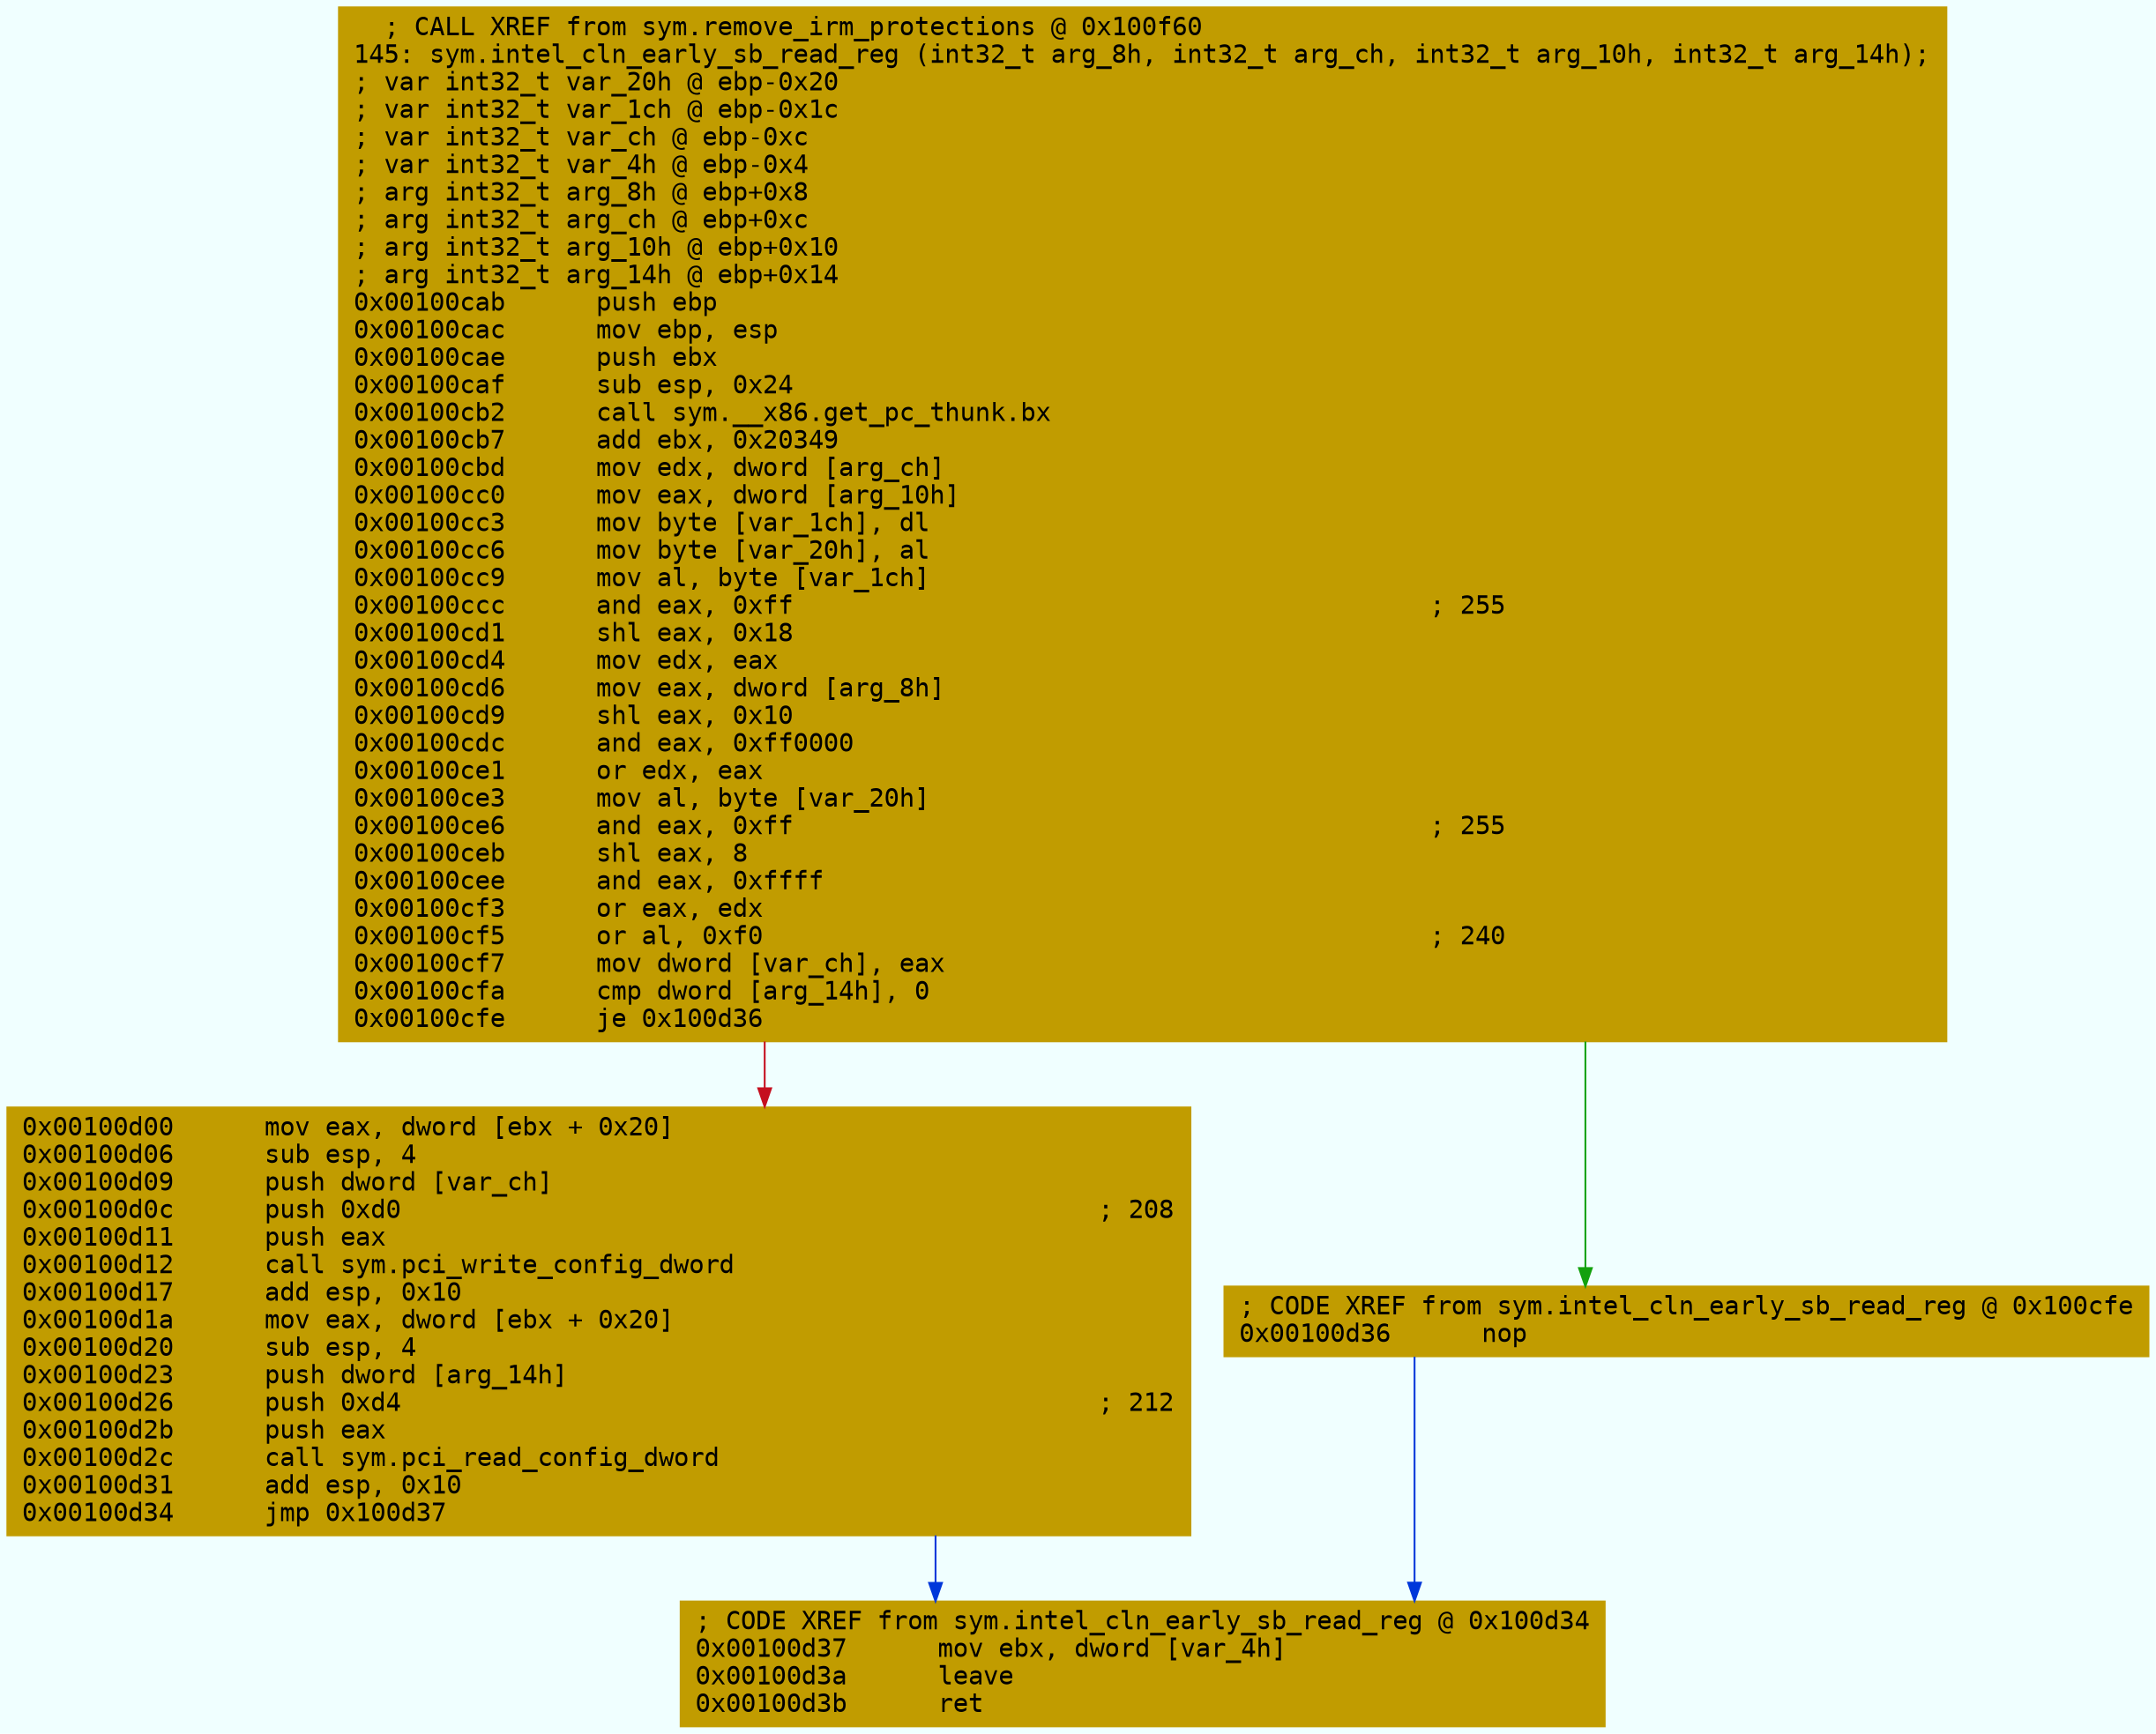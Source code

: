 digraph code {
	graph [bgcolor=azure fontsize=8 fontname="Courier" splines="ortho"];
	node [fillcolor=gray style=filled shape=box];
	edge [arrowhead="normal"];
	"0x00100cab" [URL="sym.intel_cln_early_sb_read_reg/0x00100cab", fillcolor="#c19c00",color="#c19c00", fontname="Courier",label="  ; CALL XREF from sym.remove_irm_protections @ 0x100f60\l145: sym.intel_cln_early_sb_read_reg (int32_t arg_8h, int32_t arg_ch, int32_t arg_10h, int32_t arg_14h);\l; var int32_t var_20h @ ebp-0x20\l; var int32_t var_1ch @ ebp-0x1c\l; var int32_t var_ch @ ebp-0xc\l; var int32_t var_4h @ ebp-0x4\l; arg int32_t arg_8h @ ebp+0x8\l; arg int32_t arg_ch @ ebp+0xc\l; arg int32_t arg_10h @ ebp+0x10\l; arg int32_t arg_14h @ ebp+0x14\l0x00100cab      push ebp\l0x00100cac      mov ebp, esp\l0x00100cae      push ebx\l0x00100caf      sub esp, 0x24\l0x00100cb2      call sym.__x86.get_pc_thunk.bx\l0x00100cb7      add ebx, 0x20349\l0x00100cbd      mov edx, dword [arg_ch]\l0x00100cc0      mov eax, dword [arg_10h]\l0x00100cc3      mov byte [var_1ch], dl\l0x00100cc6      mov byte [var_20h], al\l0x00100cc9      mov al, byte [var_1ch]\l0x00100ccc      and eax, 0xff                                          ; 255\l0x00100cd1      shl eax, 0x18\l0x00100cd4      mov edx, eax\l0x00100cd6      mov eax, dword [arg_8h]\l0x00100cd9      shl eax, 0x10\l0x00100cdc      and eax, 0xff0000\l0x00100ce1      or edx, eax\l0x00100ce3      mov al, byte [var_20h]\l0x00100ce6      and eax, 0xff                                          ; 255\l0x00100ceb      shl eax, 8\l0x00100cee      and eax, 0xffff\l0x00100cf3      or eax, edx\l0x00100cf5      or al, 0xf0                                            ; 240\l0x00100cf7      mov dword [var_ch], eax\l0x00100cfa      cmp dword [arg_14h], 0\l0x00100cfe      je 0x100d36\l"]
	"0x00100d00" [URL="sym.intel_cln_early_sb_read_reg/0x00100d00", fillcolor="#c19c00",color="#c19c00", fontname="Courier",label="0x00100d00      mov eax, dword [ebx + 0x20]\l0x00100d06      sub esp, 4\l0x00100d09      push dword [var_ch]\l0x00100d0c      push 0xd0                                              ; 208\l0x00100d11      push eax\l0x00100d12      call sym.pci_write_config_dword\l0x00100d17      add esp, 0x10\l0x00100d1a      mov eax, dword [ebx + 0x20]\l0x00100d20      sub esp, 4\l0x00100d23      push dword [arg_14h]\l0x00100d26      push 0xd4                                              ; 212\l0x00100d2b      push eax\l0x00100d2c      call sym.pci_read_config_dword\l0x00100d31      add esp, 0x10\l0x00100d34      jmp 0x100d37\l"]
	"0x00100d36" [URL="sym.intel_cln_early_sb_read_reg/0x00100d36", fillcolor="#c19c00",color="#c19c00", fontname="Courier",label="; CODE XREF from sym.intel_cln_early_sb_read_reg @ 0x100cfe\l0x00100d36      nop\l"]
	"0x00100d37" [URL="sym.intel_cln_early_sb_read_reg/0x00100d37", fillcolor="#c19c00",color="#c19c00", fontname="Courier",label="; CODE XREF from sym.intel_cln_early_sb_read_reg @ 0x100d34\l0x00100d37      mov ebx, dword [var_4h]\l0x00100d3a      leave\l0x00100d3b      ret\l"]
        "0x00100cab" -> "0x00100d36" [color="#13a10e"];
        "0x00100cab" -> "0x00100d00" [color="#c50f1f"];
        "0x00100d00" -> "0x00100d37" [color="#0037da"];
        "0x00100d36" -> "0x00100d37" [color="#0037da"];
}
